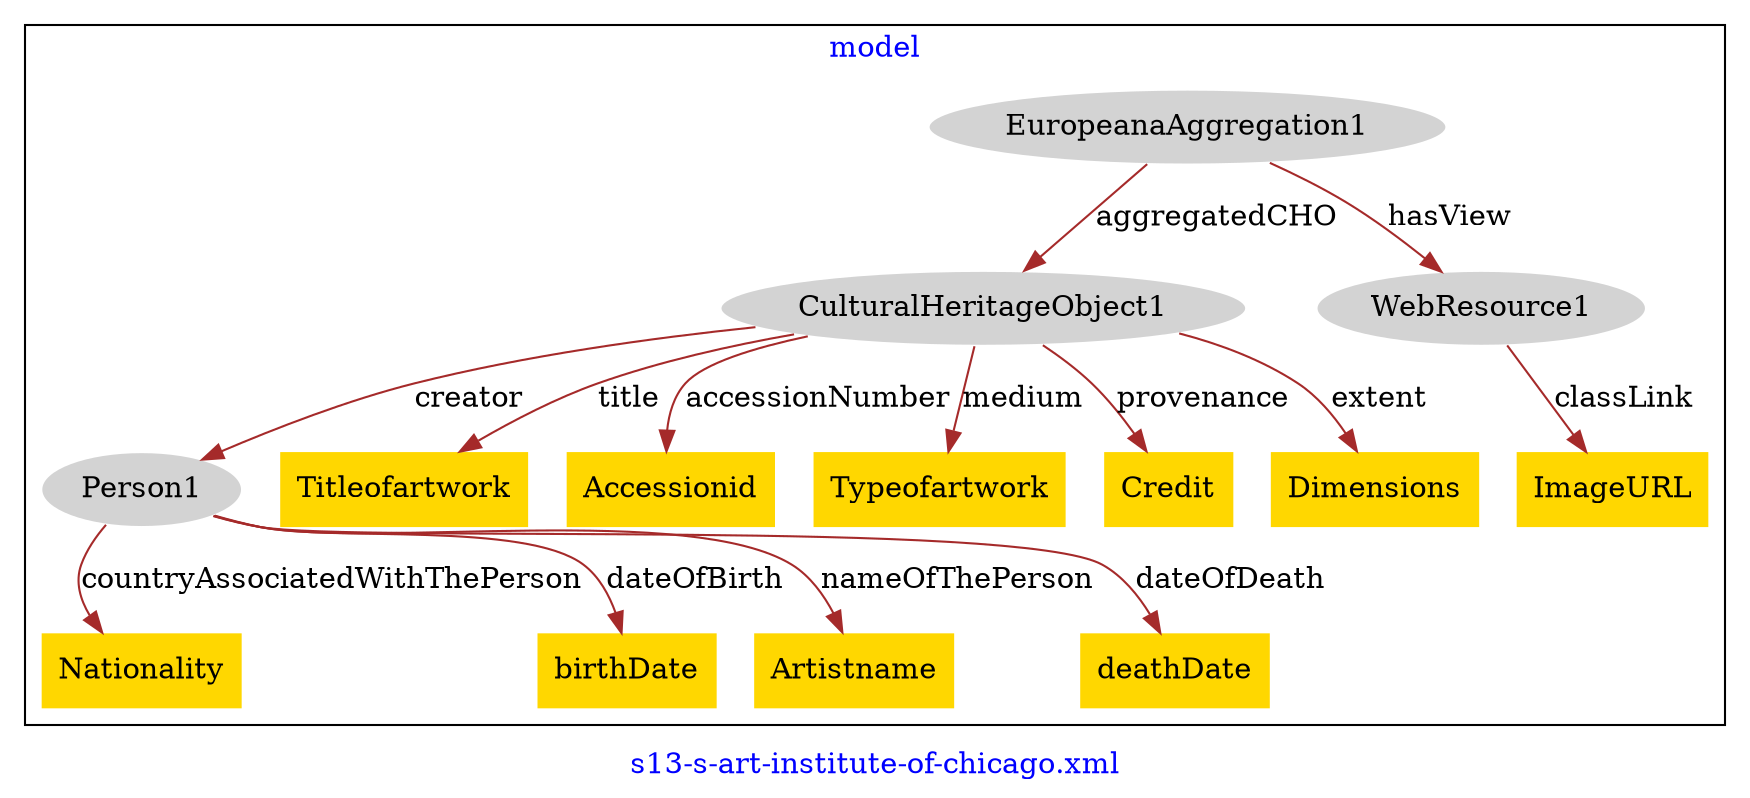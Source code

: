 digraph n0 {
fontcolor="blue"
remincross="true"
label="s13-s-art-institute-of-chicago.xml"
subgraph cluster {
label="model"
n2[style="filled",color="white",fillcolor="lightgray",label="CulturalHeritageObject1"];
n3[style="filled",color="white",fillcolor="lightgray",label="Person1"];
n4[style="filled",color="white",fillcolor="lightgray",label="EuropeanaAggregation1"];
n5[style="filled",color="white",fillcolor="lightgray",label="WebResource1"];
n6[shape="plaintext",style="filled",fillcolor="gold",label="Titleofartwork"];
n7[shape="plaintext",style="filled",fillcolor="gold",label="Nationality"];
n8[shape="plaintext",style="filled",fillcolor="gold",label="Accessionid"];
n9[shape="plaintext",style="filled",fillcolor="gold",label="Typeofartwork"];
n10[shape="plaintext",style="filled",fillcolor="gold",label="birthDate"];
n11[shape="plaintext",style="filled",fillcolor="gold",label="ImageURL"];
n12[shape="plaintext",style="filled",fillcolor="gold",label="Artistname"];
n13[shape="plaintext",style="filled",fillcolor="gold",label="deathDate"];
n14[shape="plaintext",style="filled",fillcolor="gold",label="Credit"];
n15[shape="plaintext",style="filled",fillcolor="gold",label="Dimensions"];
}
n2 -> n3[color="brown",fontcolor="black",label="creator"]
n4 -> n2[color="brown",fontcolor="black",label="aggregatedCHO"]
n4 -> n5[color="brown",fontcolor="black",label="hasView"]
n2 -> n6[color="brown",fontcolor="black",label="title"]
n3 -> n7[color="brown",fontcolor="black",label="countryAssociatedWithThePerson"]
n2 -> n8[color="brown",fontcolor="black",label="accessionNumber"]
n2 -> n9[color="brown",fontcolor="black",label="medium"]
n3 -> n10[color="brown",fontcolor="black",label="dateOfBirth"]
n5 -> n11[color="brown",fontcolor="black",label="classLink"]
n3 -> n12[color="brown",fontcolor="black",label="nameOfThePerson"]
n3 -> n13[color="brown",fontcolor="black",label="dateOfDeath"]
n2 -> n14[color="brown",fontcolor="black",label="provenance"]
n2 -> n15[color="brown",fontcolor="black",label="extent"]
}
